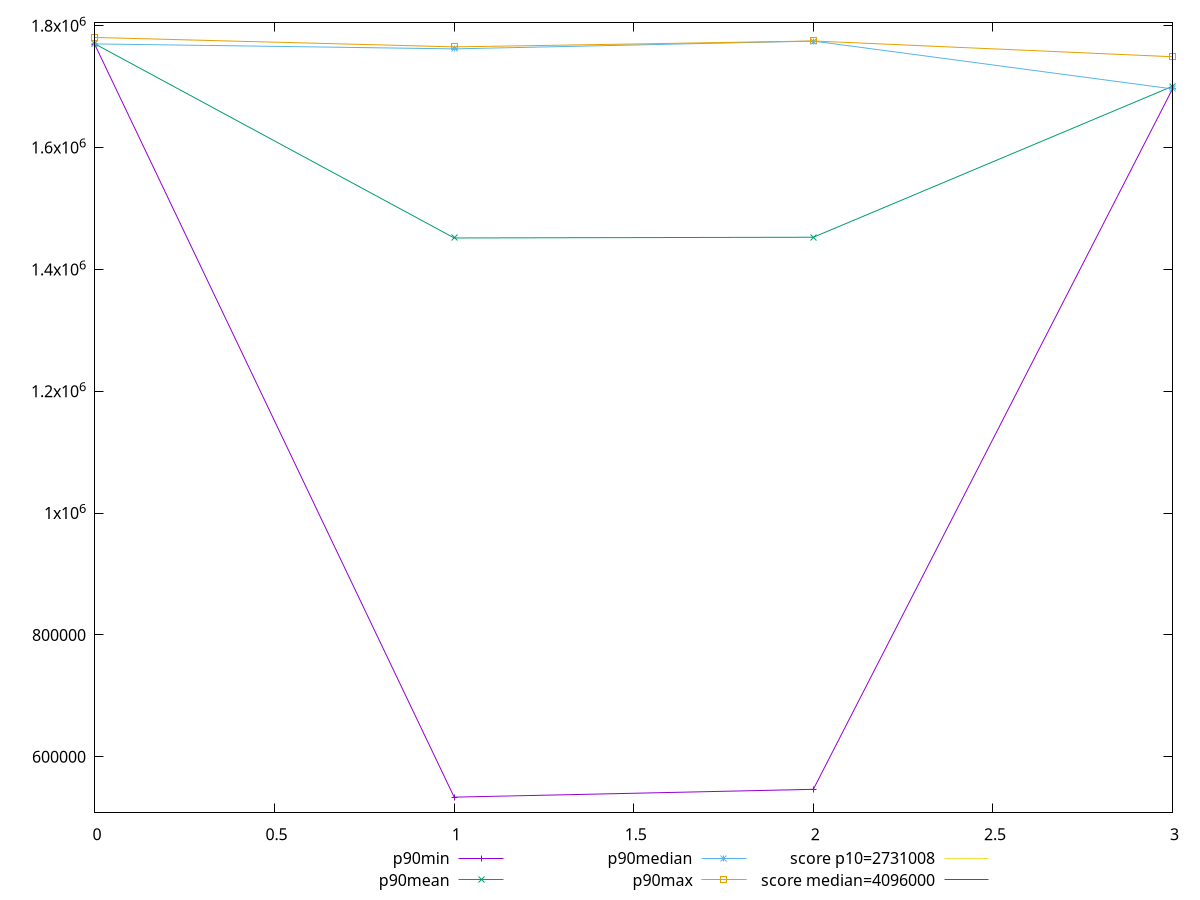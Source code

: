 reset

$p90Min <<EOF
0 1768330
1 533811
2 546679
3 1696133
EOF

$p90Mean <<EOF
0 1769966.9893617022
1 1451570.9468085107
2 1452763.085106383
3 1700548.180851064
EOF

$p90Median <<EOF
0 1770045
1 1761913
2 1774699
3 1696195.5
EOF

$p90Max <<EOF
0 1780592
1 1765175
2 1774839
3 1748968
EOF

set key outside below
set xrange [0:3]
set yrange [508875.38:1805527.62]
set trange [508875.38:1805527.62]
set terminal svg size 640, 560 enhanced background rgb 'white'
set output "reports/report_00028_2021-02-24T12-49-42.674Z/total-byte-weight/progression/value.svg"

plot $p90Min title "p90min" with linespoints, \
     $p90Mean title "p90mean" with linespoints, \
     $p90Median title "p90median" with linespoints, \
     $p90Max title "p90max" with linespoints, \
     2731008 title "score p10=2731008", \
     4096000 title "score median=4096000"

reset
